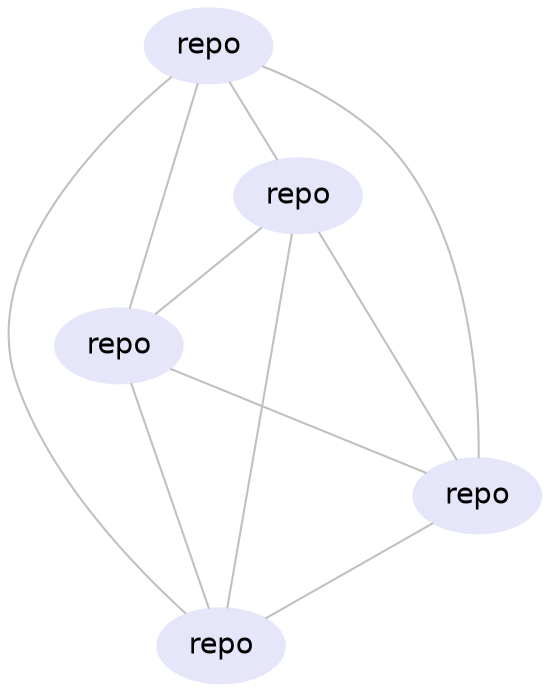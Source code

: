 graph distributed {

graph [nodesep=0.5]
node [fontname="Helvetica", color="Lavender", style="filled"]
edge [color="Gray"]

repo [label="repo"]
wc1 [label="repo"]
wc2 [label="repo"]
wc3 [label="repo"]
wc4 [label="repo"]

repo -- wc1
repo -- wc2
repo -- wc3
repo -- wc4
wc1 -- wc2
wc1 -- wc3
wc1 -- wc4
wc2 -- wc3
wc2 -- wc4
wc3 -- wc4
}